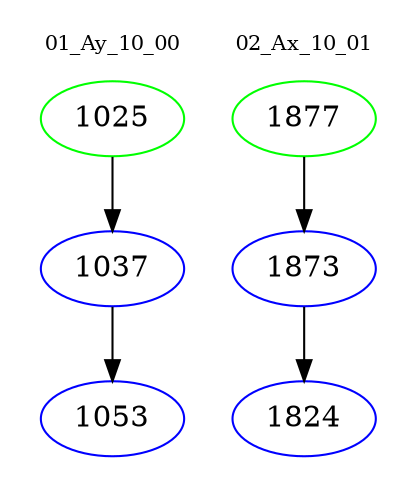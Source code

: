 digraph{
subgraph cluster_0 {
color = white
label = "01_Ay_10_00";
fontsize=10;
T0_1025 [label="1025", color="green"]
T0_1025 -> T0_1037 [color="black"]
T0_1037 [label="1037", color="blue"]
T0_1037 -> T0_1053 [color="black"]
T0_1053 [label="1053", color="blue"]
}
subgraph cluster_1 {
color = white
label = "02_Ax_10_01";
fontsize=10;
T1_1877 [label="1877", color="green"]
T1_1877 -> T1_1873 [color="black"]
T1_1873 [label="1873", color="blue"]
T1_1873 -> T1_1824 [color="black"]
T1_1824 [label="1824", color="blue"]
}
}
